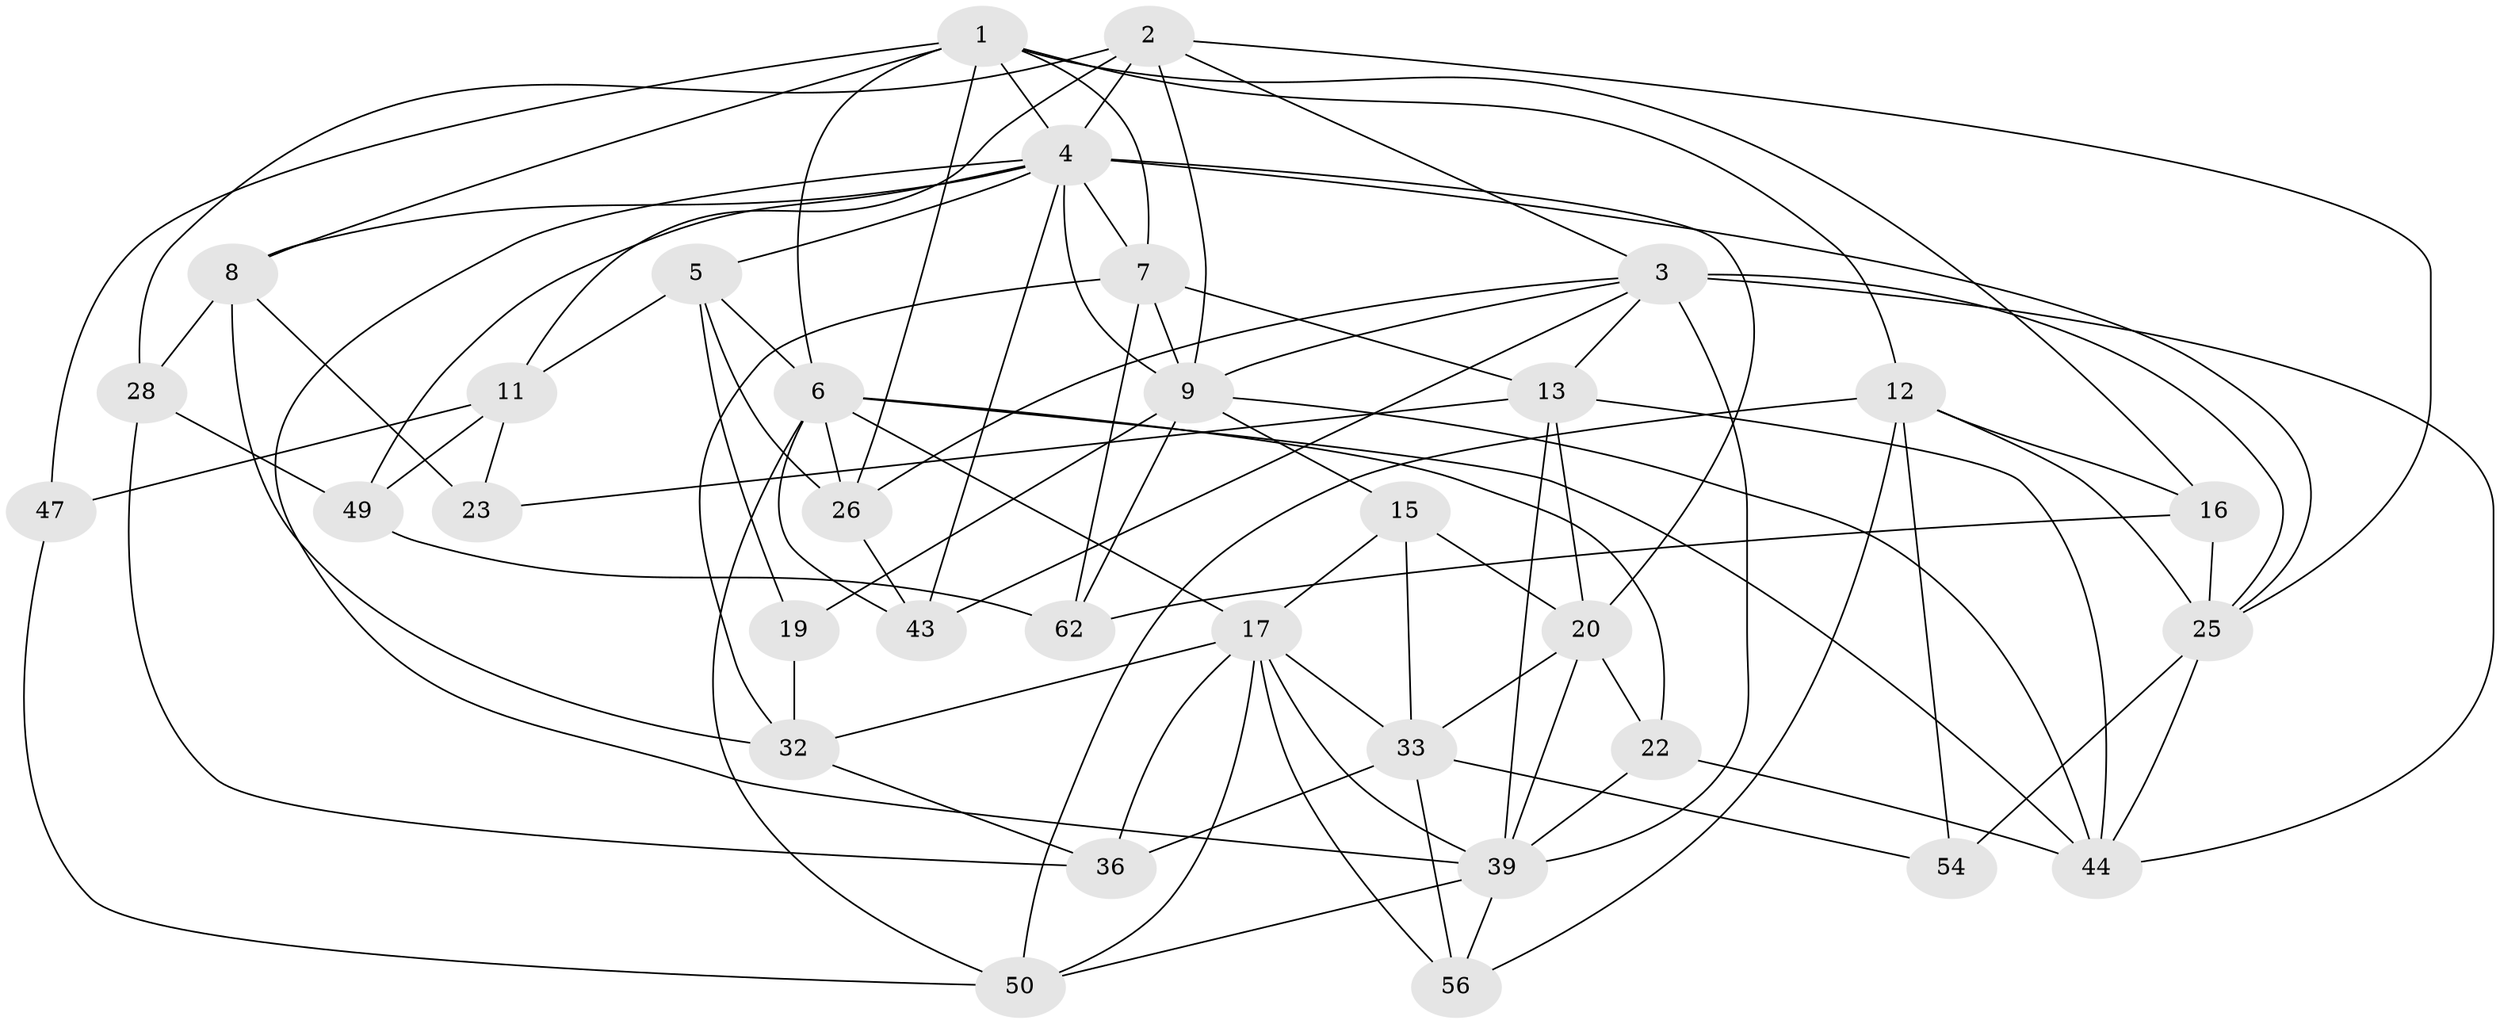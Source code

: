 // original degree distribution, {4: 1.0}
// Generated by graph-tools (version 1.1) at 2025/16/03/09/25 04:16:43]
// undirected, 34 vertices, 93 edges
graph export_dot {
graph [start="1"]
  node [color=gray90,style=filled];
  1 [super="+41+58"];
  2 [super="+46"];
  3 [super="+24+45"];
  4 [super="+29+14+61"];
  5 [super="+64+34"];
  6 [super="+18"];
  7 [super="+55"];
  8 [super="+57"];
  9 [super="+10"];
  11 [super="+60"];
  12 [super="+65+42"];
  13 [super="+67"];
  15;
  16;
  17 [super="+27+51"];
  19;
  20 [super="+21"];
  22;
  23;
  25 [super="+53+40"];
  26 [super="+69"];
  28;
  32 [super="+35"];
  33 [super="+38"];
  36;
  39 [super="+59+68"];
  43;
  44 [super="+66"];
  47;
  49;
  50 [super="+52"];
  54;
  56;
  62;
  1 -- 4;
  1 -- 6 [weight=2];
  1 -- 16;
  1 -- 26;
  1 -- 12 [weight=2];
  1 -- 47;
  1 -- 8;
  1 -- 7;
  2 -- 28;
  2 -- 3;
  2 -- 25;
  2 -- 9;
  2 -- 11;
  2 -- 4;
  3 -- 26;
  3 -- 43;
  3 -- 44;
  3 -- 25;
  3 -- 13;
  3 -- 9;
  3 -- 39;
  4 -- 20;
  4 -- 49;
  4 -- 5 [weight=2];
  4 -- 43;
  4 -- 25;
  4 -- 9;
  4 -- 8;
  4 -- 7;
  4 -- 39;
  5 -- 6 [weight=2];
  5 -- 11;
  5 -- 26 [weight=2];
  5 -- 19;
  6 -- 44;
  6 -- 22;
  6 -- 50;
  6 -- 43;
  6 -- 26;
  6 -- 17;
  7 -- 32;
  7 -- 62;
  7 -- 13;
  7 -- 9;
  8 -- 23 [weight=2];
  8 -- 32;
  8 -- 28;
  9 -- 44;
  9 -- 15;
  9 -- 19;
  9 -- 62;
  11 -- 23;
  11 -- 47 [weight=2];
  11 -- 49;
  12 -- 50 [weight=2];
  12 -- 16;
  12 -- 56;
  12 -- 54;
  12 -- 25;
  13 -- 23;
  13 -- 39;
  13 -- 44;
  13 -- 20;
  15 -- 20;
  15 -- 33;
  15 -- 17;
  16 -- 62;
  16 -- 25;
  17 -- 32;
  17 -- 33;
  17 -- 56;
  17 -- 36;
  17 -- 50;
  17 -- 39;
  19 -- 32 [weight=2];
  20 -- 33;
  20 -- 22;
  20 -- 39;
  22 -- 44;
  22 -- 39;
  25 -- 54 [weight=2];
  25 -- 44;
  26 -- 43;
  28 -- 49;
  28 -- 36;
  32 -- 36;
  33 -- 56;
  33 -- 36;
  33 -- 54;
  39 -- 56;
  39 -- 50;
  47 -- 50;
  49 -- 62;
}
